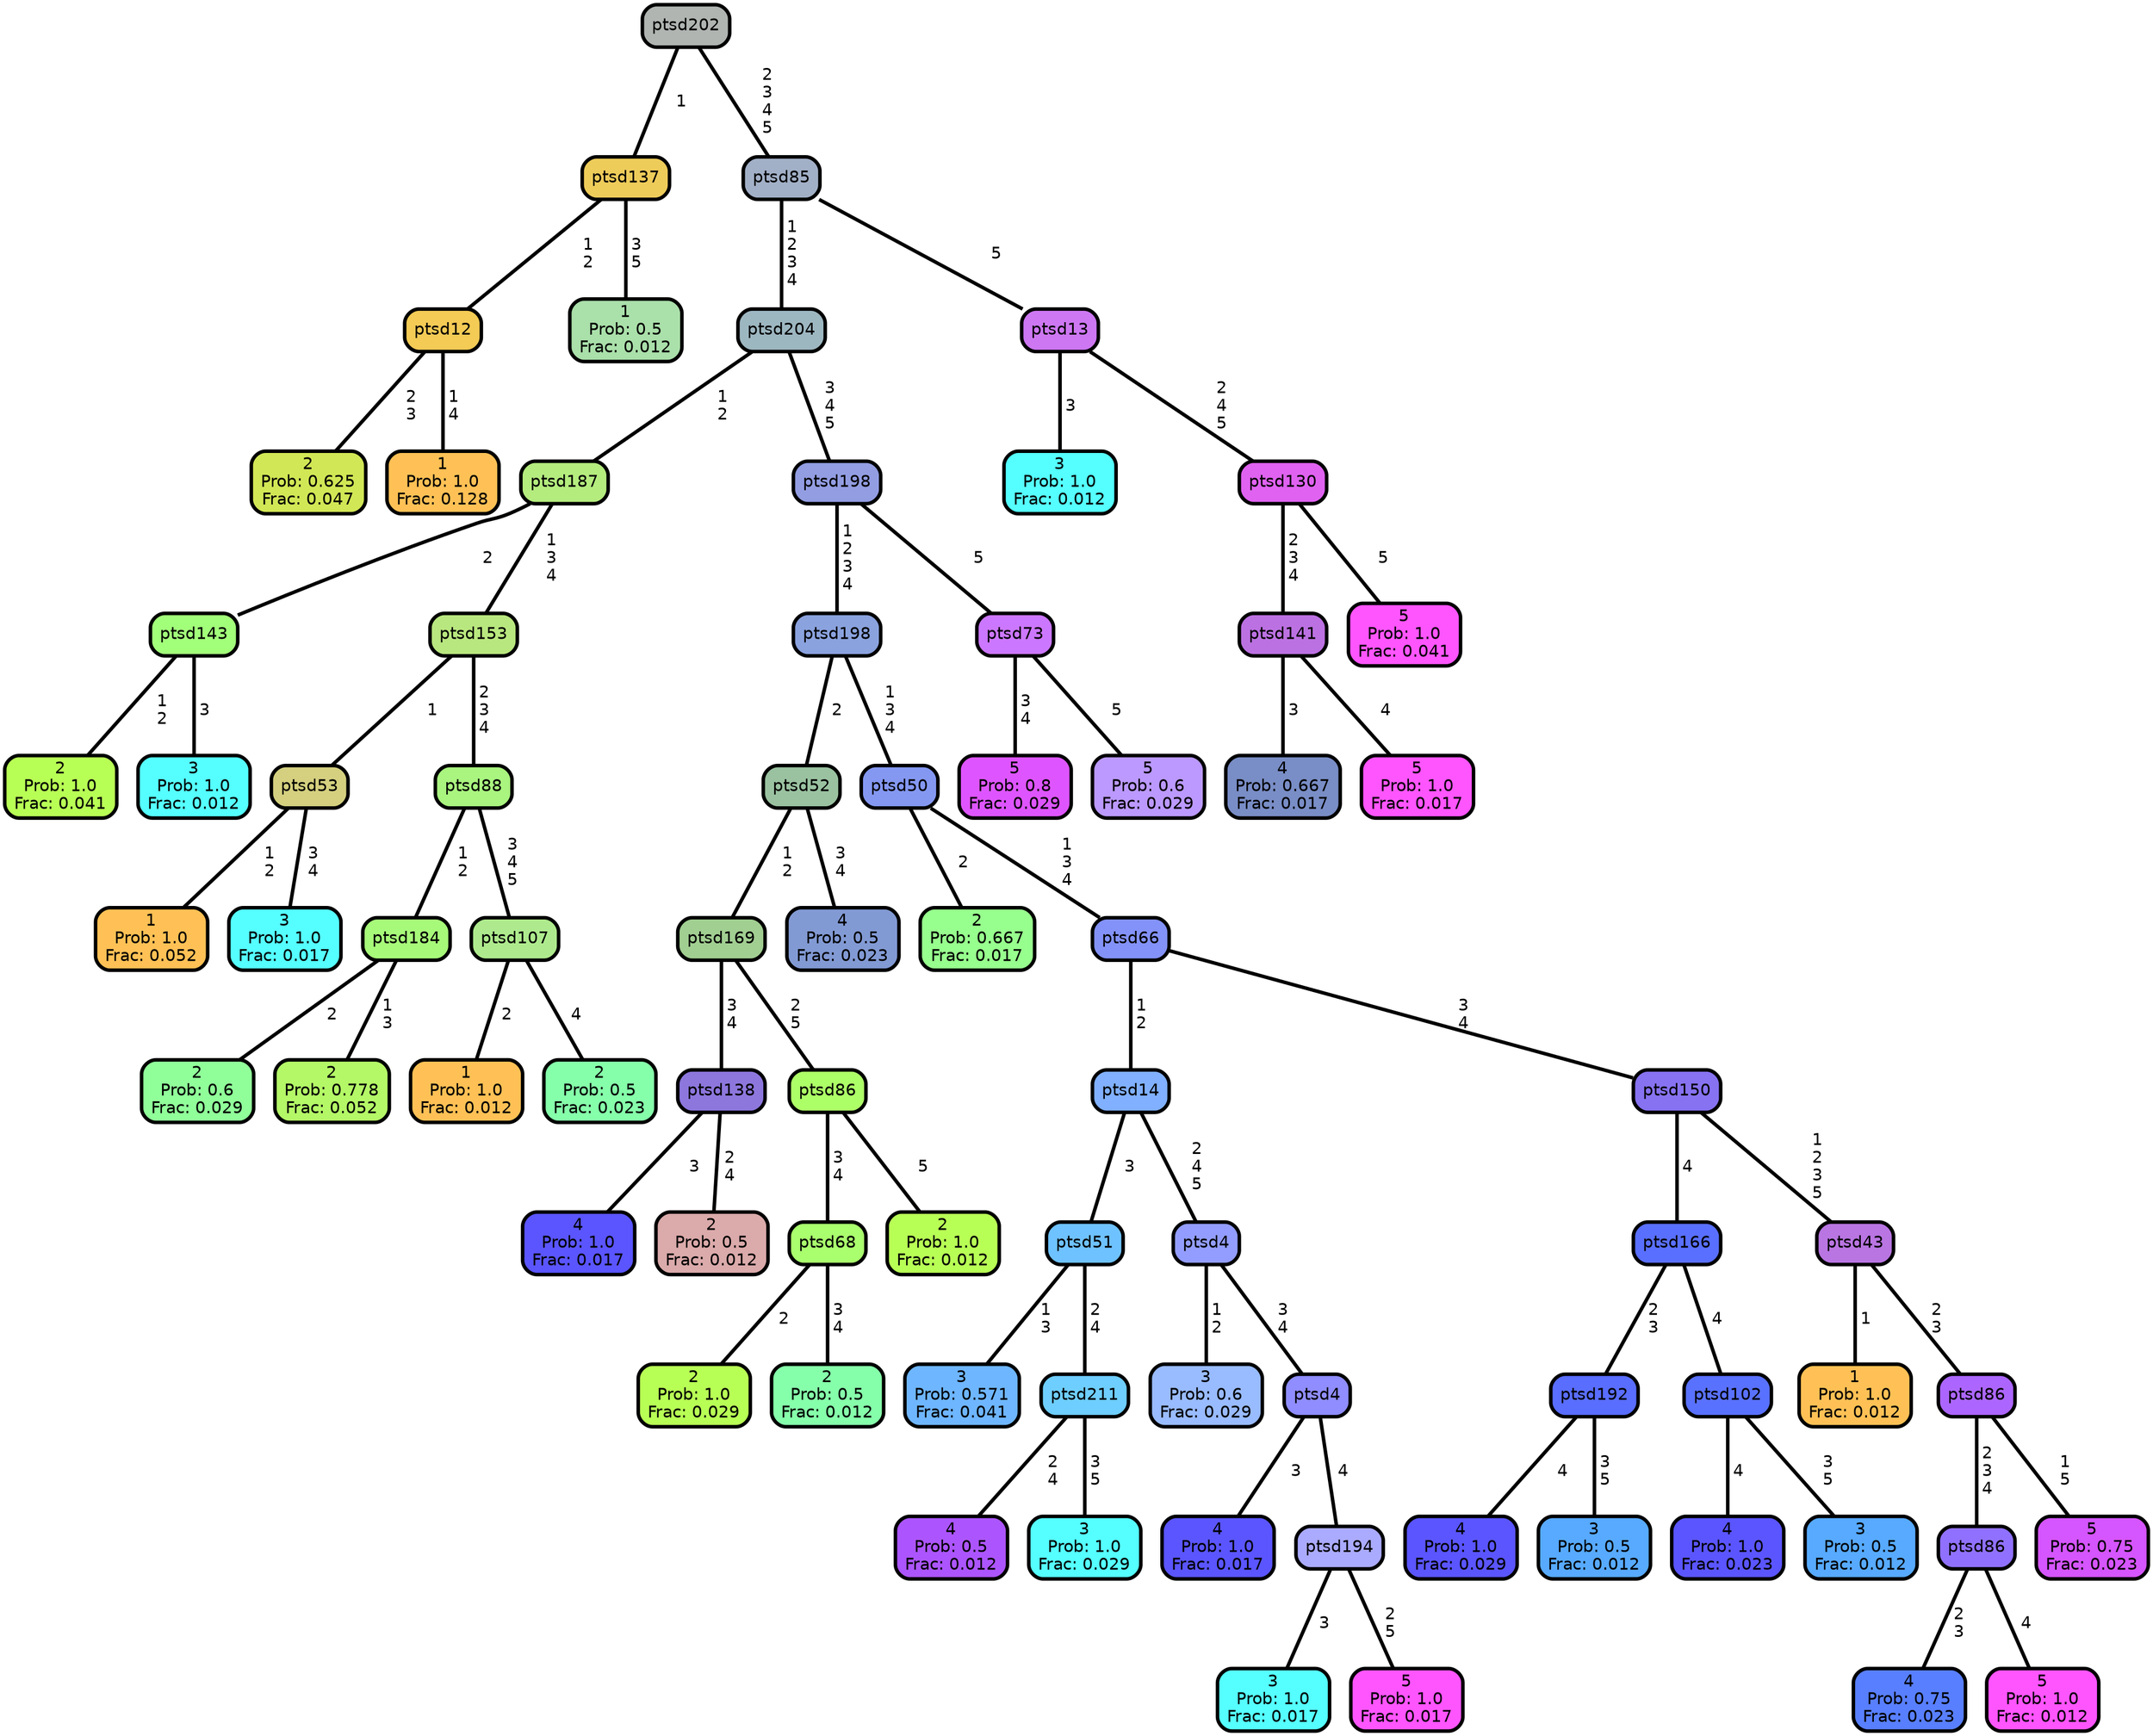 graph Tree {
node [shape=box, style="filled, rounded",color="black",penwidth="3",fontcolor="black",                 fontname=helvetica] ;
graph [ranksep="0 equally", splines=straight,                 bgcolor=transparent, dpi=200] ;
edge [fontname=helvetica, color=black] ;
0 [label="2
Prob: 0.625
Frac: 0.047", fillcolor="#d2e755"] ;
1 [label="ptsd12", fillcolor="#f3cb55"] ;
2 [label="1
Prob: 1.0
Frac: 0.128", fillcolor="#ffc155"] ;
3 [label="ptsd137", fillcolor="#eecc5a"] ;
4 [label="1
Prob: 0.5
Frac: 0.012", fillcolor="#aae0aa"] ;
5 [label="ptsd202", fillcolor="#b0b5b2"] ;
6 [label="2
Prob: 1.0
Frac: 0.041", fillcolor="#b8ff55"] ;
7 [label="ptsd143", fillcolor="#a2ff7a"] ;
8 [label="3
Prob: 1.0
Frac: 0.012", fillcolor="#55ffff"] ;
9 [label="ptsd187", fillcolor="#b4ec7e"] ;
10 [label="1
Prob: 1.0
Frac: 0.052", fillcolor="#ffc155"] ;
11 [label="ptsd53", fillcolor="#d4d07f"] ;
12 [label="3
Prob: 1.0
Frac: 0.017", fillcolor="#55ffff"] ;
13 [label="ptsd153", fillcolor="#b9e77f"] ;
14 [label="2
Prob: 0.6
Frac: 0.029", fillcolor="#90ff99"] ;
15 [label="ptsd184", fillcolor="#a7fa79"] ;
16 [label="2
Prob: 0.778
Frac: 0.052", fillcolor="#b4f867"] ;
17 [label="ptsd88", fillcolor="#a9f57f"] ;
18 [label="1
Prob: 1.0
Frac: 0.012", fillcolor="#ffc155"] ;
19 [label="ptsd107", fillcolor="#aeea8d"] ;
20 [label="2
Prob: 0.5
Frac: 0.023", fillcolor="#86ffaa"] ;
21 [label="ptsd204", fillcolor="#9db7c1"] ;
22 [label="4
Prob: 1.0
Frac: 0.017", fillcolor="#5a55ff"] ;
23 [label="ptsd138", fillcolor="#8d77dd"] ;
24 [label="2
Prob: 0.5
Frac: 0.012", fillcolor="#dbaaaa"] ;
25 [label="ptsd169", fillcolor="#a1ce91"] ;
26 [label="2
Prob: 1.0
Frac: 0.029", fillcolor="#b8ff55"] ;
27 [label="ptsd68", fillcolor="#a9ff6d"] ;
28 [label="2
Prob: 0.5
Frac: 0.012", fillcolor="#86ffaa"] ;
29 [label="ptsd86", fillcolor="#adff67"] ;
30 [label="2
Prob: 1.0
Frac: 0.012", fillcolor="#b8ff55"] ;
31 [label="ptsd52", fillcolor="#9ac2a0"] ;
32 [label="4
Prob: 0.5
Frac: 0.023", fillcolor="#829ad4"] ;
33 [label="ptsd198", fillcolor="#8aa2de"] ;
34 [label="2
Prob: 0.667
Frac: 0.017", fillcolor="#97ff8d"] ;
35 [label="ptsd50", fillcolor="#8498f2"] ;
36 [label="3
Prob: 0.571
Frac: 0.041", fillcolor="#6eb6ff"] ;
37 [label="ptsd51", fillcolor="#6ec2ff"] ;
38 [label="4
Prob: 0.5
Frac: 0.012", fillcolor="#ac55ff"] ;
39 [label="ptsd211", fillcolor="#6eceff"] ;
40 [label="3
Prob: 1.0
Frac: 0.029", fillcolor="#55ffff"] ;
41 [label="ptsd14", fillcolor="#80b0ff"] ;
42 [label="3
Prob: 0.6
Frac: 0.029", fillcolor="#99bbff"] ;
43 [label="ptsd4", fillcolor="#929dff"] ;
44 [label="4
Prob: 1.0
Frac: 0.017", fillcolor="#5a55ff"] ;
45 [label="ptsd4", fillcolor="#8f8dff"] ;
46 [label="3
Prob: 1.0
Frac: 0.017", fillcolor="#55ffff"] ;
47 [label="ptsd194", fillcolor="#aaaaff"] ;
48 [label="5
Prob: 1.0
Frac: 0.017", fillcolor="#ff55ff"] ;
49 [label="ptsd66", fillcolor="#8392f8"] ;
50 [label="4
Prob: 1.0
Frac: 0.029", fillcolor="#5a55ff"] ;
51 [label="ptsd192", fillcolor="#596dff"] ;
52 [label="3
Prob: 0.5
Frac: 0.012", fillcolor="#57aaff"] ;
53 [label="ptsd166", fillcolor="#596fff"] ;
54 [label="4
Prob: 1.0
Frac: 0.023", fillcolor="#5a55ff"] ;
55 [label="ptsd102", fillcolor="#5971ff"] ;
56 [label="3
Prob: 0.5
Frac: 0.012", fillcolor="#57aaff"] ;
57 [label="ptsd150", fillcolor="#8772f1"] ;
58 [label="1
Prob: 1.0
Frac: 0.012", fillcolor="#ffc155"] ;
59 [label="ptsd43", fillcolor="#b975e2"] ;
60 [label="4
Prob: 0.75
Frac: 0.023", fillcolor="#587fff"] ;
61 [label="ptsd86", fillcolor="#9071ff"] ;
62 [label="5
Prob: 1.0
Frac: 0.012", fillcolor="#ff55ff"] ;
63 [label="ptsd86", fillcolor="#ac66ff"] ;
64 [label="5
Prob: 0.75
Frac: 0.023", fillcolor="#d555ff"] ;
65 [label="ptsd198", fillcolor="#929de2"] ;
66 [label="5
Prob: 0.8
Frac: 0.029", fillcolor="#de55ff"] ;
67 [label="ptsd73", fillcolor="#cc77ff"] ;
68 [label="5
Prob: 0.6
Frac: 0.029", fillcolor="#bb99ff"] ;
69 [label="ptsd85", fillcolor="#a2b0c7"] ;
70 [label="3
Prob: 1.0
Frac: 0.012", fillcolor="#55ffff"] ;
71 [label="ptsd13", fillcolor="#cd77f3"] ;
72 [label="4
Prob: 0.667
Frac: 0.017", fillcolor="#798dc6"] ;
73 [label="ptsd141", fillcolor="#bc71e2"] ;
74 [label="5
Prob: 1.0
Frac: 0.017", fillcolor="#ff55ff"] ;
75 [label="ptsd130", fillcolor="#e062f1"] ;
76 [label="5
Prob: 1.0
Frac: 0.041", fillcolor="#ff55ff"] ;
1 -- 0 [label=" 2\n 3",penwidth=3] ;
1 -- 2 [label=" 1\n 4",penwidth=3] ;
3 -- 1 [label=" 1\n 2",penwidth=3] ;
3 -- 4 [label=" 3\n 5",penwidth=3] ;
5 -- 3 [label=" 1",penwidth=3] ;
5 -- 69 [label=" 2\n 3\n 4\n 5",penwidth=3] ;
7 -- 6 [label=" 1\n 2",penwidth=3] ;
7 -- 8 [label=" 3",penwidth=3] ;
9 -- 7 [label=" 2",penwidth=3] ;
9 -- 13 [label=" 1\n 3\n 4",penwidth=3] ;
11 -- 10 [label=" 1\n 2",penwidth=3] ;
11 -- 12 [label=" 3\n 4",penwidth=3] ;
13 -- 11 [label=" 1",penwidth=3] ;
13 -- 17 [label=" 2\n 3\n 4",penwidth=3] ;
15 -- 14 [label=" 2",penwidth=3] ;
15 -- 16 [label=" 1\n 3",penwidth=3] ;
17 -- 15 [label=" 1\n 2",penwidth=3] ;
17 -- 19 [label=" 3\n 4\n 5",penwidth=3] ;
19 -- 18 [label=" 2",penwidth=3] ;
19 -- 20 [label=" 4",penwidth=3] ;
21 -- 9 [label=" 1\n 2",penwidth=3] ;
21 -- 65 [label=" 3\n 4\n 5",penwidth=3] ;
23 -- 22 [label=" 3",penwidth=3] ;
23 -- 24 [label=" 2\n 4",penwidth=3] ;
25 -- 23 [label=" 3\n 4",penwidth=3] ;
25 -- 29 [label=" 2\n 5",penwidth=3] ;
27 -- 26 [label=" 2",penwidth=3] ;
27 -- 28 [label=" 3\n 4",penwidth=3] ;
29 -- 27 [label=" 3\n 4",penwidth=3] ;
29 -- 30 [label=" 5",penwidth=3] ;
31 -- 25 [label=" 1\n 2",penwidth=3] ;
31 -- 32 [label=" 3\n 4",penwidth=3] ;
33 -- 31 [label=" 2",penwidth=3] ;
33 -- 35 [label=" 1\n 3\n 4",penwidth=3] ;
35 -- 34 [label=" 2",penwidth=3] ;
35 -- 49 [label=" 1\n 3\n 4",penwidth=3] ;
37 -- 36 [label=" 1\n 3",penwidth=3] ;
37 -- 39 [label=" 2\n 4",penwidth=3] ;
39 -- 38 [label=" 2\n 4",penwidth=3] ;
39 -- 40 [label=" 3\n 5",penwidth=3] ;
41 -- 37 [label=" 3",penwidth=3] ;
41 -- 43 [label=" 2\n 4\n 5",penwidth=3] ;
43 -- 42 [label=" 1\n 2",penwidth=3] ;
43 -- 45 [label=" 3\n 4",penwidth=3] ;
45 -- 44 [label=" 3",penwidth=3] ;
45 -- 47 [label=" 4",penwidth=3] ;
47 -- 46 [label=" 3",penwidth=3] ;
47 -- 48 [label=" 2\n 5",penwidth=3] ;
49 -- 41 [label=" 1\n 2",penwidth=3] ;
49 -- 57 [label=" 3\n 4",penwidth=3] ;
51 -- 50 [label=" 4",penwidth=3] ;
51 -- 52 [label=" 3\n 5",penwidth=3] ;
53 -- 51 [label=" 2\n 3",penwidth=3] ;
53 -- 55 [label=" 4",penwidth=3] ;
55 -- 54 [label=" 4",penwidth=3] ;
55 -- 56 [label=" 3\n 5",penwidth=3] ;
57 -- 53 [label=" 4",penwidth=3] ;
57 -- 59 [label=" 1\n 2\n 3\n 5",penwidth=3] ;
59 -- 58 [label=" 1",penwidth=3] ;
59 -- 63 [label=" 2\n 3",penwidth=3] ;
61 -- 60 [label=" 2\n 3",penwidth=3] ;
61 -- 62 [label=" 4",penwidth=3] ;
63 -- 61 [label=" 2\n 3\n 4",penwidth=3] ;
63 -- 64 [label=" 1\n 5",penwidth=3] ;
65 -- 33 [label=" 1\n 2\n 3\n 4",penwidth=3] ;
65 -- 67 [label=" 5",penwidth=3] ;
67 -- 66 [label=" 3\n 4",penwidth=3] ;
67 -- 68 [label=" 5",penwidth=3] ;
69 -- 21 [label=" 1\n 2\n 3\n 4",penwidth=3] ;
69 -- 71 [label=" 5",penwidth=3] ;
71 -- 70 [label=" 3",penwidth=3] ;
71 -- 75 [label=" 2\n 4\n 5",penwidth=3] ;
73 -- 72 [label=" 3",penwidth=3] ;
73 -- 74 [label=" 4",penwidth=3] ;
75 -- 73 [label=" 2\n 3\n 4",penwidth=3] ;
75 -- 76 [label=" 5",penwidth=3] ;
{rank = same;}}